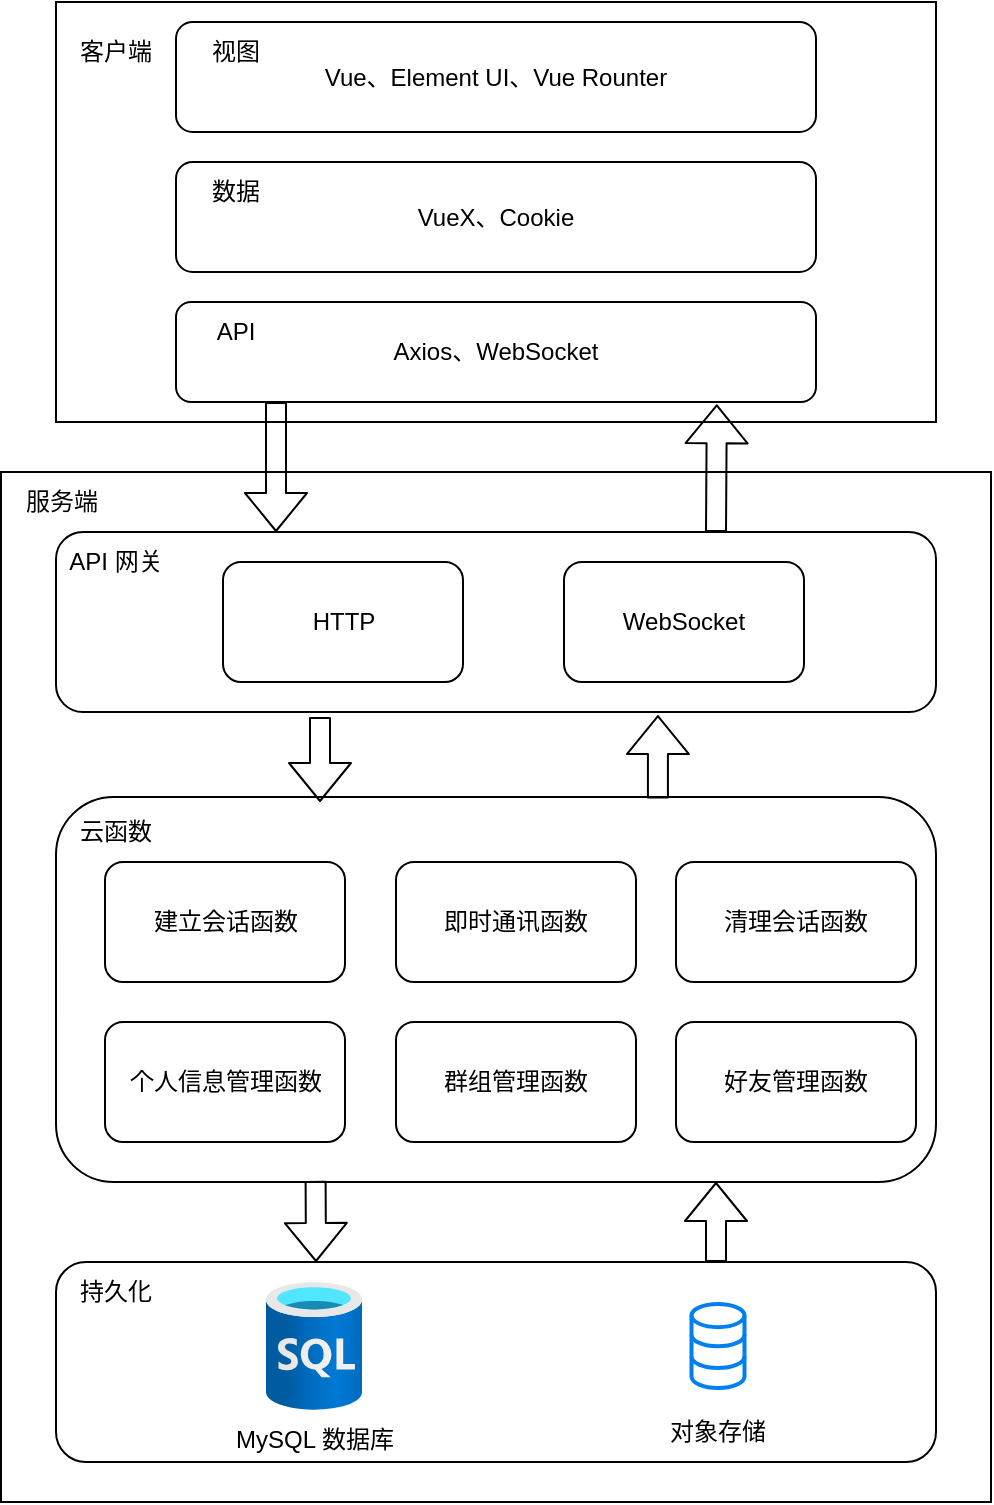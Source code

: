 <mxfile>
    <diagram id="mGItKcTJBMg-dw8WHiQu" name="第 1 页">
        <mxGraphModel dx="661" dy="405" grid="1" gridSize="10" guides="1" tooltips="1" connect="1" arrows="1" fold="1" page="1" pageScale="1" pageWidth="2339" pageHeight="3300" math="0" shadow="0">
            <root>
                <mxCell id="0"/>
                <mxCell id="1" parent="0"/>
                <mxCell id="37" value="" style="rounded=0;whiteSpace=wrap;html=1;glass=0;shadow=0;" parent="1" vertex="1">
                    <mxGeometry x="102.5" y="345" width="495" height="515" as="geometry"/>
                </mxCell>
                <mxCell id="2" value="" style="rounded=0;whiteSpace=wrap;html=1;" parent="1" vertex="1">
                    <mxGeometry x="130" y="110" width="440" height="210" as="geometry"/>
                </mxCell>
                <mxCell id="7" value="客户端" style="text;html=1;strokeColor=none;fillColor=none;align=center;verticalAlign=middle;whiteSpace=wrap;rounded=0;" parent="1" vertex="1">
                    <mxGeometry x="130" y="120" width="60" height="30" as="geometry"/>
                </mxCell>
                <mxCell id="8" value="" style="rounded=1;whiteSpace=wrap;html=1;" parent="1" vertex="1">
                    <mxGeometry x="130" y="375" width="440" height="90" as="geometry"/>
                </mxCell>
                <mxCell id="9" value="WebSocket" style="rounded=1;whiteSpace=wrap;html=1;" parent="1" vertex="1">
                    <mxGeometry x="384" y="390" width="120" height="60" as="geometry"/>
                </mxCell>
                <mxCell id="10" value="HTTP" style="rounded=1;whiteSpace=wrap;html=1;" parent="1" vertex="1">
                    <mxGeometry x="213.5" y="390" width="120" height="60" as="geometry"/>
                </mxCell>
                <mxCell id="11" value="API 网关" style="text;html=1;strokeColor=none;fillColor=none;align=center;verticalAlign=middle;whiteSpace=wrap;rounded=0;" parent="1" vertex="1">
                    <mxGeometry x="130" y="375" width="60" height="30" as="geometry"/>
                </mxCell>
                <mxCell id="12" value="" style="rounded=1;whiteSpace=wrap;html=1;" parent="1" vertex="1">
                    <mxGeometry x="130" y="507.5" width="440" height="192.5" as="geometry"/>
                </mxCell>
                <mxCell id="13" value="" style="rounded=1;whiteSpace=wrap;html=1;" parent="1" vertex="1">
                    <mxGeometry x="130" y="740" width="440" height="100" as="geometry"/>
                </mxCell>
                <mxCell id="15" value="" style="aspect=fixed;html=1;points=[];align=center;image;fontSize=12;image=img/lib/azure2/databases/SQL_Database.svg;" parent="1" vertex="1">
                    <mxGeometry x="235" y="750" width="48" height="64" as="geometry"/>
                </mxCell>
                <mxCell id="16" value="" style="html=1;verticalLabelPosition=bottom;align=center;labelBackgroundColor=#ffffff;verticalAlign=top;strokeWidth=2;strokeColor=#0080F0;shadow=0;dashed=0;shape=mxgraph.ios7.icons.data;" parent="1" vertex="1">
                    <mxGeometry x="447.75" y="761" width="26.5" height="42" as="geometry"/>
                </mxCell>
                <mxCell id="17" value="持久化" style="text;html=1;strokeColor=none;fillColor=none;align=center;verticalAlign=middle;whiteSpace=wrap;rounded=0;" parent="1" vertex="1">
                    <mxGeometry x="130" y="740" width="60" height="30" as="geometry"/>
                </mxCell>
                <mxCell id="18" value="云函数" style="text;html=1;strokeColor=none;fillColor=none;align=center;verticalAlign=middle;whiteSpace=wrap;rounded=0;" parent="1" vertex="1">
                    <mxGeometry x="130" y="510" width="60" height="30" as="geometry"/>
                </mxCell>
                <mxCell id="20" value="MySQL 数据库" style="text;html=1;strokeColor=none;fillColor=none;align=center;verticalAlign=middle;whiteSpace=wrap;rounded=0;" parent="1" vertex="1">
                    <mxGeometry x="213.5" y="814" width="91" height="30" as="geometry"/>
                </mxCell>
                <mxCell id="21" value="对象存储" style="text;html=1;strokeColor=none;fillColor=none;align=center;verticalAlign=middle;whiteSpace=wrap;rounded=0;" parent="1" vertex="1">
                    <mxGeometry x="432.88" y="805" width="56.25" height="39" as="geometry"/>
                </mxCell>
                <mxCell id="22" value="建立会话函数" style="rounded=1;whiteSpace=wrap;html=1;" parent="1" vertex="1">
                    <mxGeometry x="154.5" y="540" width="120" height="60" as="geometry"/>
                </mxCell>
                <mxCell id="23" value="即时通讯函数" style="rounded=1;whiteSpace=wrap;html=1;" parent="1" vertex="1">
                    <mxGeometry x="300" y="540" width="120" height="60" as="geometry"/>
                </mxCell>
                <mxCell id="24" value="清理会话函数" style="rounded=1;whiteSpace=wrap;html=1;" parent="1" vertex="1">
                    <mxGeometry x="440" y="540" width="120" height="60" as="geometry"/>
                </mxCell>
                <mxCell id="25" value="个人信息管理函数" style="rounded=1;whiteSpace=wrap;html=1;" parent="1" vertex="1">
                    <mxGeometry x="154.5" y="620" width="120" height="60" as="geometry"/>
                </mxCell>
                <mxCell id="26" value="好友管理函数" style="rounded=1;whiteSpace=wrap;html=1;" parent="1" vertex="1">
                    <mxGeometry x="440" y="620" width="120" height="60" as="geometry"/>
                </mxCell>
                <mxCell id="27" value="群组管理函数" style="rounded=1;whiteSpace=wrap;html=1;" parent="1" vertex="1">
                    <mxGeometry x="300" y="620" width="120" height="60" as="geometry"/>
                </mxCell>
                <mxCell id="28" value="" style="shape=flexArrow;endArrow=classic;html=1;entryX=0.25;entryY=0;entryDx=0;entryDy=0;" parent="1" target="8" edge="1">
                    <mxGeometry width="50" height="50" relative="1" as="geometry">
                        <mxPoint x="240" y="310" as="sourcePoint"/>
                        <mxPoint x="260" y="360" as="targetPoint"/>
                    </mxGeometry>
                </mxCell>
                <mxCell id="29" value="" style="shape=flexArrow;endArrow=classic;html=1;exitX=0.75;exitY=0;exitDx=0;exitDy=0;entryX=0.845;entryY=1.023;entryDx=0;entryDy=0;entryPerimeter=0;" parent="1" source="8" target="39" edge="1">
                    <mxGeometry width="50" height="50" relative="1" as="geometry">
                        <mxPoint x="431" y="370" as="sourcePoint"/>
                        <mxPoint x="431" y="320" as="targetPoint"/>
                    </mxGeometry>
                </mxCell>
                <mxCell id="30" value="" style="shape=flexArrow;endArrow=classic;html=1;exitX=0.3;exitY=1.028;exitDx=0;exitDy=0;exitPerimeter=0;" parent="1" source="8" edge="1">
                    <mxGeometry width="50" height="50" relative="1" as="geometry">
                        <mxPoint x="270" y="520" as="sourcePoint"/>
                        <mxPoint x="262" y="510" as="targetPoint"/>
                    </mxGeometry>
                </mxCell>
                <mxCell id="31" value="" style="shape=flexArrow;endArrow=classic;html=1;entryX=0.684;entryY=1.017;entryDx=0;entryDy=0;entryPerimeter=0;exitX=0.684;exitY=0.004;exitDx=0;exitDy=0;exitPerimeter=0;" parent="1" source="12" target="8" edge="1">
                    <mxGeometry width="50" height="50" relative="1" as="geometry">
                        <mxPoint x="431" y="490" as="sourcePoint"/>
                        <mxPoint x="450" y="490" as="targetPoint"/>
                    </mxGeometry>
                </mxCell>
                <mxCell id="32" value="" style="shape=flexArrow;endArrow=classic;html=1;exitX=0.295;exitY=0.997;exitDx=0;exitDy=0;exitPerimeter=0;" parent="1" source="12" edge="1">
                    <mxGeometry width="50" height="50" relative="1" as="geometry">
                        <mxPoint x="250" y="910" as="sourcePoint"/>
                        <mxPoint x="260" y="740" as="targetPoint"/>
                    </mxGeometry>
                </mxCell>
                <mxCell id="33" value="" style="shape=flexArrow;endArrow=classic;html=1;exitX=0.75;exitY=0;exitDx=0;exitDy=0;entryX=0.75;entryY=1;entryDx=0;entryDy=0;" parent="1" source="13" target="12" edge="1">
                    <mxGeometry width="50" height="50" relative="1" as="geometry">
                        <mxPoint x="420" y="900" as="sourcePoint"/>
                        <mxPoint x="467" y="720" as="targetPoint"/>
                    </mxGeometry>
                </mxCell>
                <mxCell id="38" value="服务端" style="text;html=1;strokeColor=none;fillColor=none;align=center;verticalAlign=middle;whiteSpace=wrap;rounded=0;shadow=0;glass=0;" parent="1" vertex="1">
                    <mxGeometry x="103" y="345" width="60" height="30" as="geometry"/>
                </mxCell>
                <mxCell id="39" value="Axios、WebSocket" style="rounded=1;whiteSpace=wrap;html=1;" vertex="1" parent="1">
                    <mxGeometry x="190" y="260" width="320" height="50" as="geometry"/>
                </mxCell>
                <mxCell id="41" value="API" style="text;html=1;strokeColor=none;fillColor=none;align=center;verticalAlign=middle;whiteSpace=wrap;rounded=0;" vertex="1" parent="1">
                    <mxGeometry x="190" y="260" width="60" height="30" as="geometry"/>
                </mxCell>
                <mxCell id="42" value="VueX、Cookie" style="rounded=1;whiteSpace=wrap;html=1;" vertex="1" parent="1">
                    <mxGeometry x="190" y="190" width="320" height="55" as="geometry"/>
                </mxCell>
                <mxCell id="44" value="数据" style="text;html=1;strokeColor=none;fillColor=none;align=center;verticalAlign=middle;whiteSpace=wrap;rounded=0;" vertex="1" parent="1">
                    <mxGeometry x="190" y="190" width="60" height="30" as="geometry"/>
                </mxCell>
                <mxCell id="45" value="页面控制" style="text;html=1;strokeColor=none;fillColor=none;align=center;verticalAlign=middle;whiteSpace=wrap;rounded=0;" vertex="1" parent="1">
                    <mxGeometry x="190" y="150" width="60" height="30" as="geometry"/>
                </mxCell>
                <mxCell id="46" value="Vue、Element UI、Vue Rounter" style="rounded=1;whiteSpace=wrap;html=1;" vertex="1" parent="1">
                    <mxGeometry x="190" y="120" width="320" height="55" as="geometry"/>
                </mxCell>
                <mxCell id="47" value="视图" style="text;html=1;strokeColor=none;fillColor=none;align=center;verticalAlign=middle;whiteSpace=wrap;rounded=0;" vertex="1" parent="1">
                    <mxGeometry x="190" y="120" width="60" height="30" as="geometry"/>
                </mxCell>
            </root>
        </mxGraphModel>
    </diagram>
</mxfile>